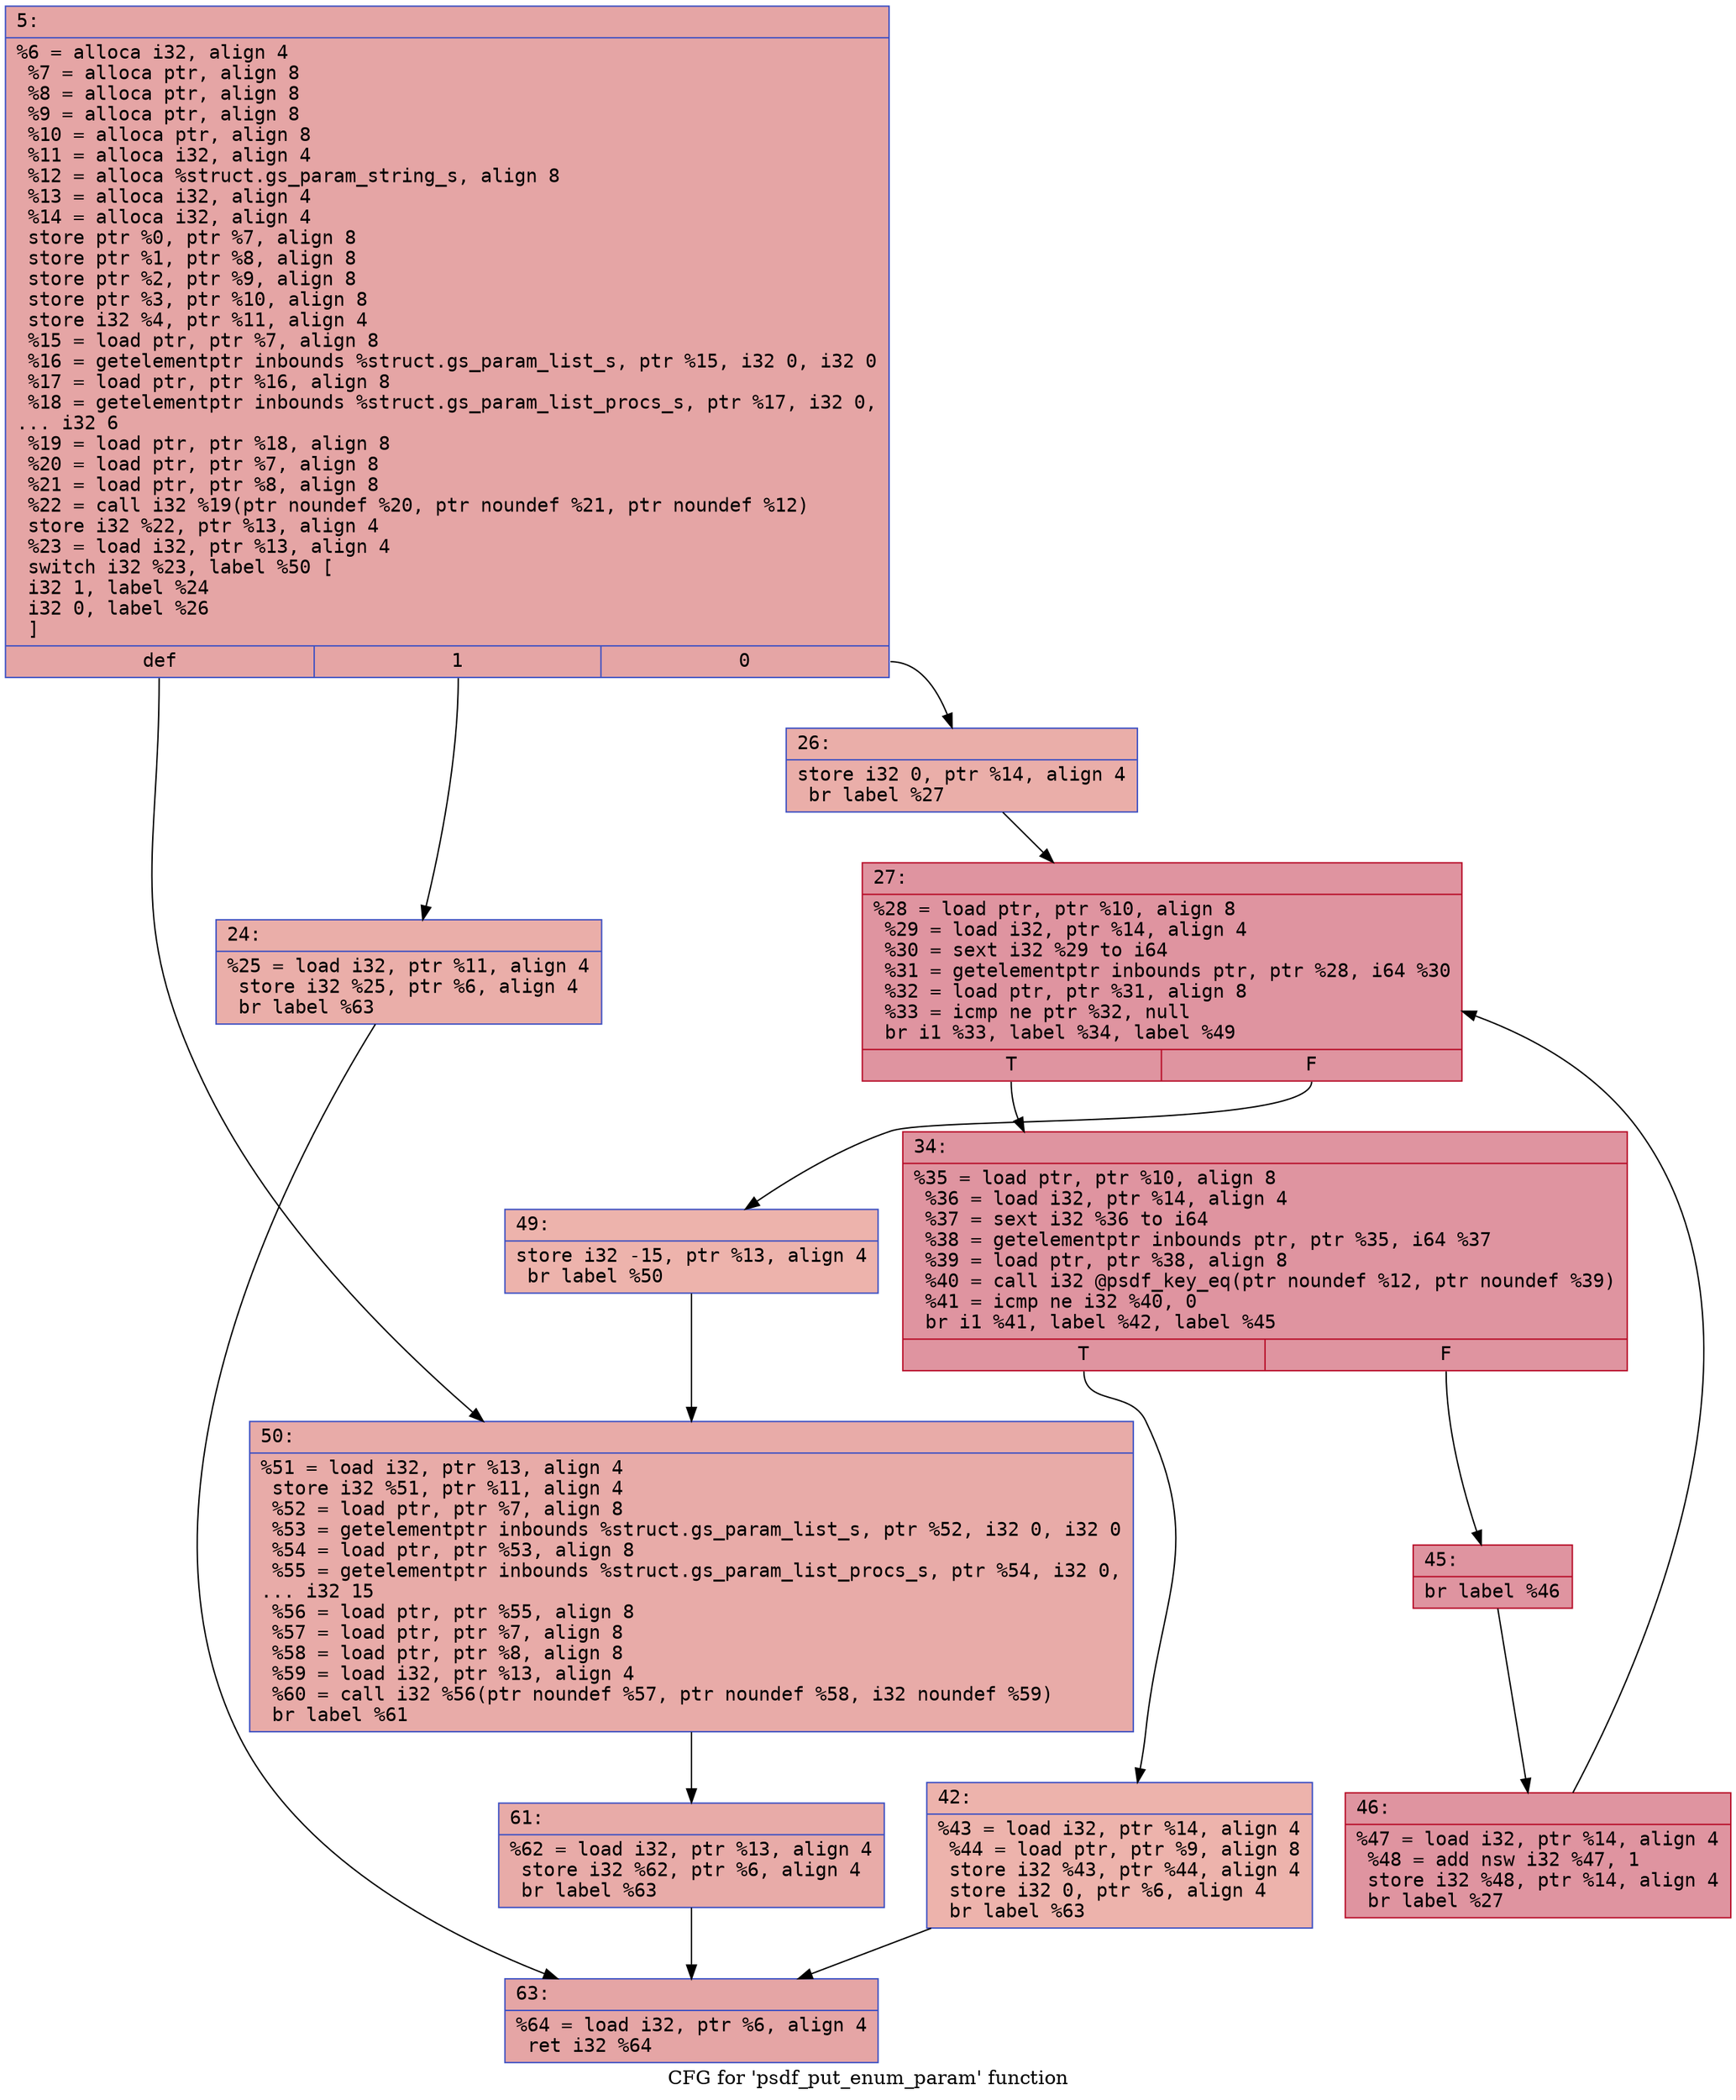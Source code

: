 digraph "CFG for 'psdf_put_enum_param' function" {
	label="CFG for 'psdf_put_enum_param' function";

	Node0x60000216f570 [shape=record,color="#3d50c3ff", style=filled, fillcolor="#c5333470" fontname="Courier",label="{5:\l|  %6 = alloca i32, align 4\l  %7 = alloca ptr, align 8\l  %8 = alloca ptr, align 8\l  %9 = alloca ptr, align 8\l  %10 = alloca ptr, align 8\l  %11 = alloca i32, align 4\l  %12 = alloca %struct.gs_param_string_s, align 8\l  %13 = alloca i32, align 4\l  %14 = alloca i32, align 4\l  store ptr %0, ptr %7, align 8\l  store ptr %1, ptr %8, align 8\l  store ptr %2, ptr %9, align 8\l  store ptr %3, ptr %10, align 8\l  store i32 %4, ptr %11, align 4\l  %15 = load ptr, ptr %7, align 8\l  %16 = getelementptr inbounds %struct.gs_param_list_s, ptr %15, i32 0, i32 0\l  %17 = load ptr, ptr %16, align 8\l  %18 = getelementptr inbounds %struct.gs_param_list_procs_s, ptr %17, i32 0,\l... i32 6\l  %19 = load ptr, ptr %18, align 8\l  %20 = load ptr, ptr %7, align 8\l  %21 = load ptr, ptr %8, align 8\l  %22 = call i32 %19(ptr noundef %20, ptr noundef %21, ptr noundef %12)\l  store i32 %22, ptr %13, align 4\l  %23 = load i32, ptr %13, align 4\l  switch i32 %23, label %50 [\l    i32 1, label %24\l    i32 0, label %26\l  ]\l|{<s0>def|<s1>1|<s2>0}}"];
	Node0x60000216f570:s0 -> Node0x60000216fb10[tooltip="5 -> 50\nProbability 33.33%" ];
	Node0x60000216f570:s1 -> Node0x60000216f890[tooltip="5 -> 24\nProbability 33.33%" ];
	Node0x60000216f570:s2 -> Node0x60000216f8e0[tooltip="5 -> 26\nProbability 33.33%" ];
	Node0x60000216f890 [shape=record,color="#3d50c3ff", style=filled, fillcolor="#d0473d70" fontname="Courier",label="{24:\l|  %25 = load i32, ptr %11, align 4\l  store i32 %25, ptr %6, align 4\l  br label %63\l}"];
	Node0x60000216f890 -> Node0x60000216fbb0[tooltip="24 -> 63\nProbability 100.00%" ];
	Node0x60000216f8e0 [shape=record,color="#3d50c3ff", style=filled, fillcolor="#d0473d70" fontname="Courier",label="{26:\l|  store i32 0, ptr %14, align 4\l  br label %27\l}"];
	Node0x60000216f8e0 -> Node0x60000216f930[tooltip="26 -> 27\nProbability 100.00%" ];
	Node0x60000216f930 [shape=record,color="#b70d28ff", style=filled, fillcolor="#b70d2870" fontname="Courier",label="{27:\l|  %28 = load ptr, ptr %10, align 8\l  %29 = load i32, ptr %14, align 4\l  %30 = sext i32 %29 to i64\l  %31 = getelementptr inbounds ptr, ptr %28, i64 %30\l  %32 = load ptr, ptr %31, align 8\l  %33 = icmp ne ptr %32, null\l  br i1 %33, label %34, label %49\l|{<s0>T|<s1>F}}"];
	Node0x60000216f930:s0 -> Node0x60000216f980[tooltip="27 -> 34\nProbability 96.88%" ];
	Node0x60000216f930:s1 -> Node0x60000216fac0[tooltip="27 -> 49\nProbability 3.12%" ];
	Node0x60000216f980 [shape=record,color="#b70d28ff", style=filled, fillcolor="#b70d2870" fontname="Courier",label="{34:\l|  %35 = load ptr, ptr %10, align 8\l  %36 = load i32, ptr %14, align 4\l  %37 = sext i32 %36 to i64\l  %38 = getelementptr inbounds ptr, ptr %35, i64 %37\l  %39 = load ptr, ptr %38, align 8\l  %40 = call i32 @psdf_key_eq(ptr noundef %12, ptr noundef %39)\l  %41 = icmp ne i32 %40, 0\l  br i1 %41, label %42, label %45\l|{<s0>T|<s1>F}}"];
	Node0x60000216f980:s0 -> Node0x60000216f9d0[tooltip="34 -> 42\nProbability 3.12%" ];
	Node0x60000216f980:s1 -> Node0x60000216fa20[tooltip="34 -> 45\nProbability 96.88%" ];
	Node0x60000216f9d0 [shape=record,color="#3d50c3ff", style=filled, fillcolor="#d6524470" fontname="Courier",label="{42:\l|  %43 = load i32, ptr %14, align 4\l  %44 = load ptr, ptr %9, align 8\l  store i32 %43, ptr %44, align 4\l  store i32 0, ptr %6, align 4\l  br label %63\l}"];
	Node0x60000216f9d0 -> Node0x60000216fbb0[tooltip="42 -> 63\nProbability 100.00%" ];
	Node0x60000216fa20 [shape=record,color="#b70d28ff", style=filled, fillcolor="#b70d2870" fontname="Courier",label="{45:\l|  br label %46\l}"];
	Node0x60000216fa20 -> Node0x60000216fa70[tooltip="45 -> 46\nProbability 100.00%" ];
	Node0x60000216fa70 [shape=record,color="#b70d28ff", style=filled, fillcolor="#b70d2870" fontname="Courier",label="{46:\l|  %47 = load i32, ptr %14, align 4\l  %48 = add nsw i32 %47, 1\l  store i32 %48, ptr %14, align 4\l  br label %27\l}"];
	Node0x60000216fa70 -> Node0x60000216f930[tooltip="46 -> 27\nProbability 100.00%" ];
	Node0x60000216fac0 [shape=record,color="#3d50c3ff", style=filled, fillcolor="#d6524470" fontname="Courier",label="{49:\l|  store i32 -15, ptr %13, align 4\l  br label %50\l}"];
	Node0x60000216fac0 -> Node0x60000216fb10[tooltip="49 -> 50\nProbability 100.00%" ];
	Node0x60000216fb10 [shape=record,color="#3d50c3ff", style=filled, fillcolor="#cc403a70" fontname="Courier",label="{50:\l|  %51 = load i32, ptr %13, align 4\l  store i32 %51, ptr %11, align 4\l  %52 = load ptr, ptr %7, align 8\l  %53 = getelementptr inbounds %struct.gs_param_list_s, ptr %52, i32 0, i32 0\l  %54 = load ptr, ptr %53, align 8\l  %55 = getelementptr inbounds %struct.gs_param_list_procs_s, ptr %54, i32 0,\l... i32 15\l  %56 = load ptr, ptr %55, align 8\l  %57 = load ptr, ptr %7, align 8\l  %58 = load ptr, ptr %8, align 8\l  %59 = load i32, ptr %13, align 4\l  %60 = call i32 %56(ptr noundef %57, ptr noundef %58, i32 noundef %59)\l  br label %61\l}"];
	Node0x60000216fb10 -> Node0x60000216fb60[tooltip="50 -> 61\nProbability 100.00%" ];
	Node0x60000216fb60 [shape=record,color="#3d50c3ff", style=filled, fillcolor="#cc403a70" fontname="Courier",label="{61:\l|  %62 = load i32, ptr %13, align 4\l  store i32 %62, ptr %6, align 4\l  br label %63\l}"];
	Node0x60000216fb60 -> Node0x60000216fbb0[tooltip="61 -> 63\nProbability 100.00%" ];
	Node0x60000216fbb0 [shape=record,color="#3d50c3ff", style=filled, fillcolor="#c5333470" fontname="Courier",label="{63:\l|  %64 = load i32, ptr %6, align 4\l  ret i32 %64\l}"];
}

